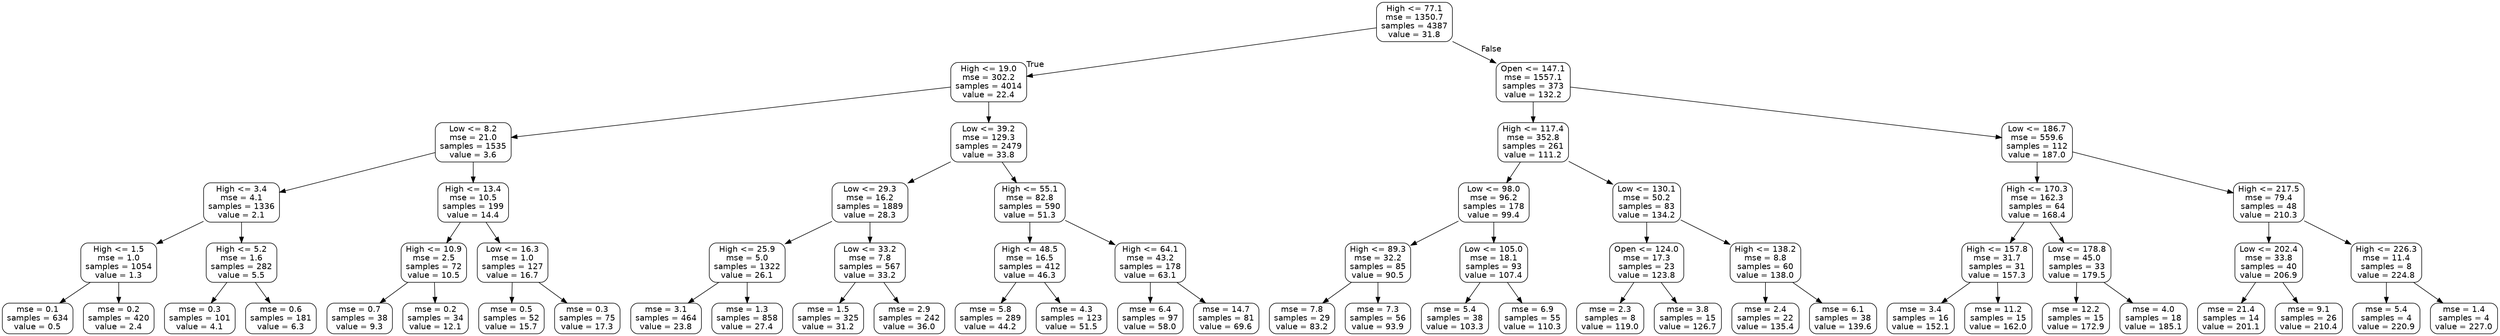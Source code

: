 digraph Tree {
node [shape=box, style="rounded", color="black", fontname=helvetica] ;
edge [fontname=helvetica] ;
0 [label="High <= 77.1\nmse = 1350.7\nsamples = 4387\nvalue = 31.8"] ;
1 [label="High <= 19.0\nmse = 302.2\nsamples = 4014\nvalue = 22.4"] ;
0 -> 1 [labeldistance=2.5, labelangle=45, headlabel="True"] ;
2 [label="Low <= 8.2\nmse = 21.0\nsamples = 1535\nvalue = 3.6"] ;
1 -> 2 ;
3 [label="High <= 3.4\nmse = 4.1\nsamples = 1336\nvalue = 2.1"] ;
2 -> 3 ;
4 [label="High <= 1.5\nmse = 1.0\nsamples = 1054\nvalue = 1.3"] ;
3 -> 4 ;
5 [label="mse = 0.1\nsamples = 634\nvalue = 0.5"] ;
4 -> 5 ;
6 [label="mse = 0.2\nsamples = 420\nvalue = 2.4"] ;
4 -> 6 ;
7 [label="High <= 5.2\nmse = 1.6\nsamples = 282\nvalue = 5.5"] ;
3 -> 7 ;
8 [label="mse = 0.3\nsamples = 101\nvalue = 4.1"] ;
7 -> 8 ;
9 [label="mse = 0.6\nsamples = 181\nvalue = 6.3"] ;
7 -> 9 ;
10 [label="High <= 13.4\nmse = 10.5\nsamples = 199\nvalue = 14.4"] ;
2 -> 10 ;
11 [label="High <= 10.9\nmse = 2.5\nsamples = 72\nvalue = 10.5"] ;
10 -> 11 ;
12 [label="mse = 0.7\nsamples = 38\nvalue = 9.3"] ;
11 -> 12 ;
13 [label="mse = 0.2\nsamples = 34\nvalue = 12.1"] ;
11 -> 13 ;
14 [label="Low <= 16.3\nmse = 1.0\nsamples = 127\nvalue = 16.7"] ;
10 -> 14 ;
15 [label="mse = 0.5\nsamples = 52\nvalue = 15.7"] ;
14 -> 15 ;
16 [label="mse = 0.3\nsamples = 75\nvalue = 17.3"] ;
14 -> 16 ;
17 [label="Low <= 39.2\nmse = 129.3\nsamples = 2479\nvalue = 33.8"] ;
1 -> 17 ;
18 [label="Low <= 29.3\nmse = 16.2\nsamples = 1889\nvalue = 28.3"] ;
17 -> 18 ;
19 [label="High <= 25.9\nmse = 5.0\nsamples = 1322\nvalue = 26.1"] ;
18 -> 19 ;
20 [label="mse = 3.1\nsamples = 464\nvalue = 23.8"] ;
19 -> 20 ;
21 [label="mse = 1.3\nsamples = 858\nvalue = 27.4"] ;
19 -> 21 ;
22 [label="Low <= 33.2\nmse = 7.8\nsamples = 567\nvalue = 33.2"] ;
18 -> 22 ;
23 [label="mse = 1.5\nsamples = 325\nvalue = 31.2"] ;
22 -> 23 ;
24 [label="mse = 2.9\nsamples = 242\nvalue = 36.0"] ;
22 -> 24 ;
25 [label="High <= 55.1\nmse = 82.8\nsamples = 590\nvalue = 51.3"] ;
17 -> 25 ;
26 [label="High <= 48.5\nmse = 16.5\nsamples = 412\nvalue = 46.3"] ;
25 -> 26 ;
27 [label="mse = 5.8\nsamples = 289\nvalue = 44.2"] ;
26 -> 27 ;
28 [label="mse = 4.3\nsamples = 123\nvalue = 51.5"] ;
26 -> 28 ;
29 [label="High <= 64.1\nmse = 43.2\nsamples = 178\nvalue = 63.1"] ;
25 -> 29 ;
30 [label="mse = 6.4\nsamples = 97\nvalue = 58.0"] ;
29 -> 30 ;
31 [label="mse = 14.7\nsamples = 81\nvalue = 69.6"] ;
29 -> 31 ;
32 [label="Open <= 147.1\nmse = 1557.1\nsamples = 373\nvalue = 132.2"] ;
0 -> 32 [labeldistance=2.5, labelangle=-45, headlabel="False"] ;
33 [label="High <= 117.4\nmse = 352.8\nsamples = 261\nvalue = 111.2"] ;
32 -> 33 ;
34 [label="Low <= 98.0\nmse = 96.2\nsamples = 178\nvalue = 99.4"] ;
33 -> 34 ;
35 [label="High <= 89.3\nmse = 32.2\nsamples = 85\nvalue = 90.5"] ;
34 -> 35 ;
36 [label="mse = 7.8\nsamples = 29\nvalue = 83.2"] ;
35 -> 36 ;
37 [label="mse = 7.3\nsamples = 56\nvalue = 93.9"] ;
35 -> 37 ;
38 [label="Low <= 105.0\nmse = 18.1\nsamples = 93\nvalue = 107.4"] ;
34 -> 38 ;
39 [label="mse = 5.4\nsamples = 38\nvalue = 103.3"] ;
38 -> 39 ;
40 [label="mse = 6.9\nsamples = 55\nvalue = 110.3"] ;
38 -> 40 ;
41 [label="Low <= 130.1\nmse = 50.2\nsamples = 83\nvalue = 134.2"] ;
33 -> 41 ;
42 [label="Open <= 124.0\nmse = 17.3\nsamples = 23\nvalue = 123.8"] ;
41 -> 42 ;
43 [label="mse = 2.3\nsamples = 8\nvalue = 119.0"] ;
42 -> 43 ;
44 [label="mse = 3.8\nsamples = 15\nvalue = 126.7"] ;
42 -> 44 ;
45 [label="High <= 138.2\nmse = 8.8\nsamples = 60\nvalue = 138.0"] ;
41 -> 45 ;
46 [label="mse = 2.4\nsamples = 22\nvalue = 135.4"] ;
45 -> 46 ;
47 [label="mse = 6.1\nsamples = 38\nvalue = 139.6"] ;
45 -> 47 ;
48 [label="Low <= 186.7\nmse = 559.6\nsamples = 112\nvalue = 187.0"] ;
32 -> 48 ;
49 [label="High <= 170.3\nmse = 162.3\nsamples = 64\nvalue = 168.4"] ;
48 -> 49 ;
50 [label="High <= 157.8\nmse = 31.7\nsamples = 31\nvalue = 157.3"] ;
49 -> 50 ;
51 [label="mse = 3.4\nsamples = 16\nvalue = 152.1"] ;
50 -> 51 ;
52 [label="mse = 11.2\nsamples = 15\nvalue = 162.0"] ;
50 -> 52 ;
53 [label="Low <= 178.8\nmse = 45.0\nsamples = 33\nvalue = 179.5"] ;
49 -> 53 ;
54 [label="mse = 12.2\nsamples = 15\nvalue = 172.9"] ;
53 -> 54 ;
55 [label="mse = 4.0\nsamples = 18\nvalue = 185.1"] ;
53 -> 55 ;
56 [label="High <= 217.5\nmse = 79.4\nsamples = 48\nvalue = 210.3"] ;
48 -> 56 ;
57 [label="Low <= 202.4\nmse = 33.8\nsamples = 40\nvalue = 206.9"] ;
56 -> 57 ;
58 [label="mse = 21.4\nsamples = 14\nvalue = 201.1"] ;
57 -> 58 ;
59 [label="mse = 9.1\nsamples = 26\nvalue = 210.4"] ;
57 -> 59 ;
60 [label="High <= 226.3\nmse = 11.4\nsamples = 8\nvalue = 224.8"] ;
56 -> 60 ;
61 [label="mse = 5.4\nsamples = 4\nvalue = 220.9"] ;
60 -> 61 ;
62 [label="mse = 1.4\nsamples = 4\nvalue = 227.0"] ;
60 -> 62 ;
}
